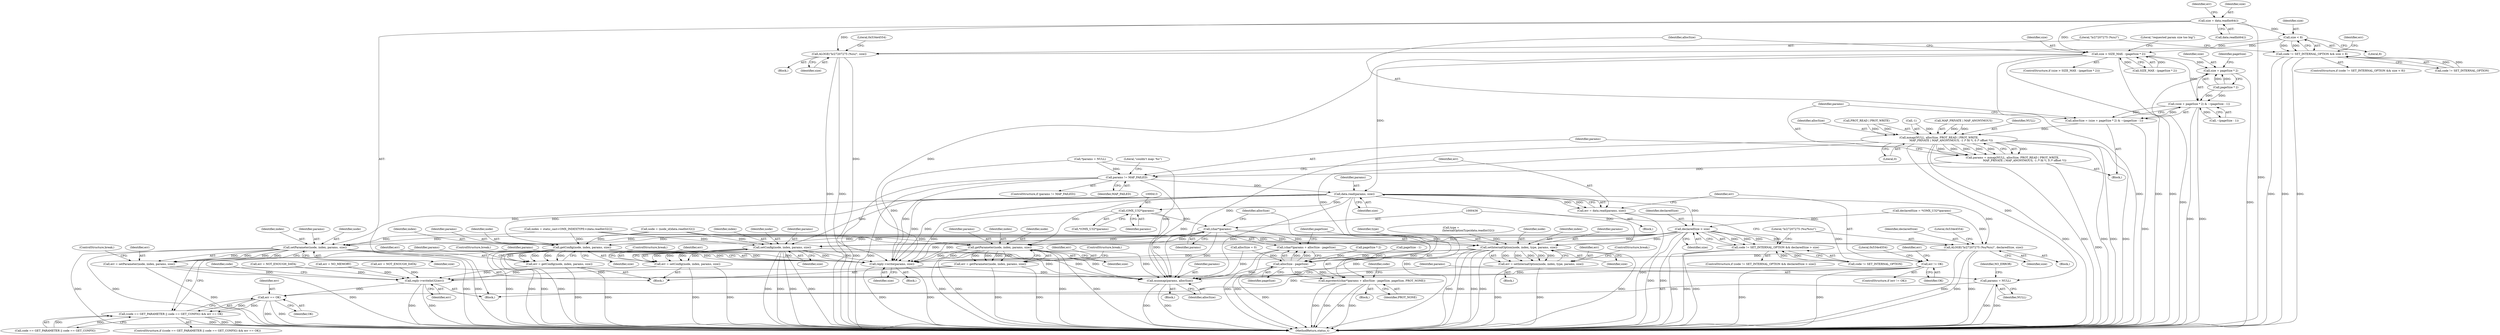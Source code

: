 digraph "0_Android_295c883fe3105b19bcd0f9e07d54c6b589fc5bff@API" {
"1000301" [label="(Call,size = data.readInt64())"];
"1000325" [label="(Call,size < 8)"];
"1000321" [label="(Call,code != SET_INTERNAL_OPTION && size < 8)"];
"1000329" [label="(Call,ALOGE(\"b/27207275 (%zu)\", size))"];
"1000522" [label="(Call,reply->write(params, size))"];
"1000528" [label="(Call,munmap(params, allocSize))"];
"1000347" [label="(Call,size > SIZE_MAX - (pageSize * 2))"];
"1000361" [label="(Call,(size + pageSize * 2) & ~(pageSize - 1))"];
"1000359" [label="(Call,allocSize = (size + pageSize * 2) & ~(pageSize - 1))"];
"1000373" [label="(Call,mmap(NULL, allocSize, PROT_READ | PROT_WRITE,\n                            MAP_PRIVATE | MAP_ANONYMOUS, -1 /* fd */, 0 /* offset */))"];
"1000371" [label="(Call,params = mmap(NULL, allocSize, PROT_READ | PROT_WRITE,\n                            MAP_PRIVATE | MAP_ANONYMOUS, -1 /* fd */, 0 /* offset */))"];
"1000386" [label="(Call,params != MAP_FAILED)"];
"1000392" [label="(Call,data.read(params, size))"];
"1000390" [label="(Call,err = data.read(params, size))"];
"1000396" [label="(Call,err != OK)"];
"1000507" [label="(Call,reply->writeInt32(err))"];
"1000518" [label="(Call,err == OK)"];
"1000510" [label="(Call,(code == GET_PARAMETER || code == GET_CONFIG) && err == OK)"];
"1000412" [label="(Call,(OMX_U32*)params)"];
"1000435" [label="(Call,(char*)params)"];
"1000433" [label="(Call,mprotect((char*)params + allocSize - pageSize, pageSize, PROT_NONE))"];
"1000434" [label="(Call,(char*)params + allocSize - pageSize)"];
"1000449" [label="(Call,getParameter(node, index, params, size))"];
"1000447" [label="(Call,err = getParameter(node, index, params, size))"];
"1000458" [label="(Call,setParameter(node, index, params, size))"];
"1000456" [label="(Call,err = setParameter(node, index, params, size))"];
"1000467" [label="(Call,getConfig(node, index, params, size))"];
"1000465" [label="(Call,err = getConfig(node, index, params, size))"];
"1000476" [label="(Call,setConfig(node, index, params, size))"];
"1000474" [label="(Call,err = setConfig(node, index, params, size))"];
"1000492" [label="(Call,setInternalOption(node, index, type, params, size))"];
"1000490" [label="(Call,err = setInternalOption(node, index, type, params, size))"];
"1000420" [label="(Call,declaredSize > size)"];
"1000416" [label="(Call,code != SET_INTERNAL_OPTION && declaredSize > size)"];
"1000424" [label="(Call,ALOGE(\"b/27207275 (%u/%zu)\", declaredSize, size))"];
"1000438" [label="(Call,allocSize - pageSize)"];
"1000531" [label="(Call,params = NULL)"];
"1000362" [label="(Call,size + pageSize * 2)"];
"1000510" [label="(Call,(code == GET_PARAMETER || code == GET_CONFIG) && err == OK)"];
"1000494" [label="(Identifier,index)"];
"1000333" [label="(Literal,0x534e4554)"];
"1000349" [label="(Call,SIZE_MAX - (pageSize * 2))"];
"1000416" [label="(Call,code != SET_INTERNAL_OPTION && declaredSize > size)"];
"1000427" [label="(Identifier,size)"];
"1000321" [label="(Call,code != SET_INTERNAL_OPTION && size < 8)"];
"1000524" [label="(Identifier,size)"];
"1000384" [label="(Literal,0)"];
"1000440" [label="(Identifier,pageSize)"];
"1000479" [label="(Identifier,params)"];
"1000434" [label="(Call,(char*)params + allocSize - pageSize)"];
"1000325" [label="(Call,size < 8)"];
"1000328" [label="(Block,)"];
"1000420" [label="(Call,declaredSize > size)"];
"1000520" [label="(Identifier,OK)"];
"1000509" [label="(ControlStructure,if ((code == GET_PARAMETER || code == GET_CONFIG) && err == OK))"];
"1000398" [label="(Identifier,OK)"];
"1000337" [label="(Call,err = NO_MEMORY)"];
"1000449" [label="(Call,getParameter(node, index, params, size))"];
"1000348" [label="(Identifier,size)"];
"1000461" [label="(Identifier,params)"];
"1000453" [label="(Identifier,size)"];
"1000374" [label="(Identifier,NULL)"];
"1000295" [label="(Call,index = static_cast<OMX_INDEXTYPE>(data.readInt32()))"];
"1000397" [label="(Identifier,err)"];
"1000496" [label="(Identifier,params)"];
"1000441" [label="(Identifier,pageSize)"];
"1000306" [label="(Identifier,err)"];
"1000382" [label="(Call,-1)"];
"1000421" [label="(Identifier,declaredSize)"];
"1000467" [label="(Call,getConfig(node, index, params, size))"];
"1000472" [label="(ControlStructure,break;)"];
"1000320" [label="(ControlStructure,if (code != SET_INTERNAL_OPTION && size < 8))"];
"1000495" [label="(Identifier,type)"];
"1000485" [label="(Call,type =\n                                        (InternalOptionType)data.readInt32())"];
"1001343" [label="(MethodReturn,status_t)"];
"1000535" [label="(Identifier,NO_ERROR)"];
"1000425" [label="(Literal,\"b/27207275 (%u/%zu)\")"];
"1000338" [label="(Identifier,err)"];
"1000392" [label="(Call,data.read(params, size))"];
"1000375" [label="(Identifier,allocSize)"];
"1000437" [label="(Identifier,params)"];
"1000422" [label="(Identifier,size)"];
"1000451" [label="(Identifier,index)"];
"1000369" [label="(Identifier,pageSize)"];
"1000385" [label="(ControlStructure,if (params != MAP_FAILED))"];
"1000317" [label="(Call,allocSize = 0)"];
"1000459" [label="(Identifier,node)"];
"1000493" [label="(Identifier,node)"];
"1000471" [label="(Identifier,size)"];
"1000405" [label="(Call,err = NOT_ENOUGH_DATA)"];
"1000432" [label="(Block,)"];
"1000394" [label="(Identifier,size)"];
"1000528" [label="(Call,munmap(params, allocSize))"];
"1000511" [label="(Call,code == GET_PARAMETER || code == GET_CONFIG)"];
"1000477" [label="(Identifier,node)"];
"1000491" [label="(Identifier,err)"];
"1000481" [label="(ControlStructure,break;)"];
"1000454" [label="(ControlStructure,break;)"];
"1000497" [label="(Identifier,size)"];
"1000302" [label="(Identifier,size)"];
"1000360" [label="(Identifier,allocSize)"];
"1000356" [label="(Literal,\"requested param size too big\")"];
"1000396" [label="(Call,err != OK)"];
"1000518" [label="(Call,err == OK)"];
"1000530" [label="(Identifier,allocSize)"];
"1000522" [label="(Call,reply->write(params, size))"];
"1000387" [label="(Identifier,params)"];
"1000521" [label="(Block,)"];
"1000423" [label="(Block,)"];
"1000330" [label="(Literal,\"b/27207275 (%zu)\")"];
"1000388" [label="(Identifier,MAP_FAILED)"];
"1000447" [label="(Call,err = getParameter(node, index, params, size))"];
"1000483" [label="(Block,)"];
"1000373" [label="(Call,mmap(NULL, allocSize, PROT_READ | PROT_WRITE,\n                            MAP_PRIVATE | MAP_ANONYMOUS, -1 /* fd */, 0 /* offset */))"];
"1000468" [label="(Identifier,node)"];
"1000361" [label="(Call,(size + pageSize * 2) & ~(pageSize - 1))"];
"1000533" [label="(Identifier,NULL)"];
"1000426" [label="(Identifier,declaredSize)"];
"1000523" [label="(Identifier,params)"];
"1000368" [label="(Call,pageSize - 1)"];
"1000386" [label="(Call,params != MAP_FAILED)"];
"1000362" [label="(Call,size + pageSize * 2)"];
"1000347" [label="(Call,size > SIZE_MAX - (pageSize * 2))"];
"1000376" [label="(Call,PROT_READ | PROT_WRITE)"];
"1000460" [label="(Identifier,index)"];
"1000424" [label="(Call,ALOGE(\"b/27207275 (%u/%zu)\", declaredSize, size))"];
"1000531" [label="(Call,params = NULL)"];
"1000433" [label="(Call,mprotect((char*)params + allocSize - pageSize, pageSize, PROT_NONE))"];
"1000283" [label="(Block,)"];
"1000367" [label="(Call,~(pageSize - 1))"];
"1000476" [label="(Call,setConfig(node, index, params, size))"];
"1000401" [label="(Literal,0x534e4554)"];
"1000508" [label="(Identifier,err)"];
"1000463" [label="(ControlStructure,break;)"];
"1000359" [label="(Call,allocSize = (size + pageSize * 2) & ~(pageSize - 1))"];
"1000442" [label="(Identifier,PROT_NONE)"];
"1000301" [label="(Call,size = data.readInt64())"];
"1000303" [label="(Call,data.readInt64())"];
"1000456" [label="(Call,err = setParameter(node, index, params, size))"];
"1000393" [label="(Identifier,params)"];
"1000389" [label="(Block,)"];
"1000444" [label="(Identifier,code)"];
"1000457" [label="(Identifier,err)"];
"1000462" [label="(Identifier,size)"];
"1000480" [label="(Identifier,size)"];
"1000529" [label="(Identifier,params)"];
"1000526" [label="(Identifier,params)"];
"1000412" [label="(Call,(OMX_U32*)params)"];
"1000465" [label="(Call,err = getConfig(node, index, params, size))"];
"1000475" [label="(Identifier,err)"];
"1000448" [label="(Identifier,err)"];
"1000417" [label="(Call,code != SET_INTERNAL_OPTION)"];
"1000391" [label="(Identifier,err)"];
"1000527" [label="(Block,)"];
"1000450" [label="(Identifier,node)"];
"1000532" [label="(Identifier,params)"];
"1000513" [label="(Identifier,code)"];
"1000466" [label="(Identifier,err)"];
"1000364" [label="(Call,pageSize * 2)"];
"1000458" [label="(Call,setParameter(node, index, params, size))"];
"1000309" [label="(Call,*params = NULL)"];
"1000331" [label="(Identifier,size)"];
"1000346" [label="(ControlStructure,if (size > SIZE_MAX - (pageSize * 2)))"];
"1000429" [label="(Literal,0x534e4554)"];
"1000438" [label="(Call,allocSize - pageSize)"];
"1000411" [label="(Call,*(OMX_U32*)params)"];
"1000379" [label="(Call,MAP_PRIVATE | MAP_ANONYMOUS)"];
"1000435" [label="(Call,(char*)params)"];
"1000498" [label="(ControlStructure,break;)"];
"1000329" [label="(Call,ALOGE(\"b/27207275 (%zu)\", size))"];
"1000305" [label="(Call,err = NOT_ENOUGH_DATA)"];
"1000358" [label="(Block,)"];
"1000372" [label="(Identifier,params)"];
"1000406" [label="(Identifier,err)"];
"1000492" [label="(Call,setInternalOption(node, index, type, params, size))"];
"1000519" [label="(Identifier,err)"];
"1000322" [label="(Call,code != SET_INTERNAL_OPTION)"];
"1000390" [label="(Call,err = data.read(params, size))"];
"1000507" [label="(Call,reply->writeInt32(err))"];
"1000445" [label="(Block,)"];
"1000504" [label="(Literal,\"couldn't map: %s\")"];
"1000439" [label="(Identifier,allocSize)"];
"1000351" [label="(Call,pageSize * 2)"];
"1000490" [label="(Call,err = setInternalOption(node, index, type, params, size))"];
"1000452" [label="(Identifier,params)"];
"1000326" [label="(Identifier,size)"];
"1000469" [label="(Identifier,index)"];
"1000363" [label="(Identifier,size)"];
"1000371" [label="(Call,params = mmap(NULL, allocSize, PROT_READ | PROT_WRITE,\n                            MAP_PRIVATE | MAP_ANONYMOUS, -1 /* fd */, 0 /* offset */))"];
"1000470" [label="(Identifier,params)"];
"1000409" [label="(Call,declaredSize = *(OMX_U32*)params)"];
"1000478" [label="(Identifier,index)"];
"1000395" [label="(ControlStructure,if (err != OK))"];
"1000327" [label="(Literal,8)"];
"1000474" [label="(Call,err = setConfig(node, index, params, size))"];
"1000415" [label="(ControlStructure,if (code != SET_INTERNAL_OPTION && declaredSize > size))"];
"1000289" [label="(Call,node = (node_id)data.readInt32())"];
"1000414" [label="(Identifier,params)"];
"1000301" -> "1000283"  [label="AST: "];
"1000301" -> "1000303"  [label="CFG: "];
"1000302" -> "1000301"  [label="AST: "];
"1000303" -> "1000301"  [label="AST: "];
"1000306" -> "1000301"  [label="CFG: "];
"1000301" -> "1001343"  [label="DDG: "];
"1000301" -> "1000325"  [label="DDG: "];
"1000301" -> "1000329"  [label="DDG: "];
"1000301" -> "1000347"  [label="DDG: "];
"1000325" -> "1000321"  [label="AST: "];
"1000325" -> "1000327"  [label="CFG: "];
"1000326" -> "1000325"  [label="AST: "];
"1000327" -> "1000325"  [label="AST: "];
"1000321" -> "1000325"  [label="CFG: "];
"1000325" -> "1000321"  [label="DDG: "];
"1000325" -> "1000321"  [label="DDG: "];
"1000325" -> "1000329"  [label="DDG: "];
"1000325" -> "1000347"  [label="DDG: "];
"1000321" -> "1000320"  [label="AST: "];
"1000321" -> "1000322"  [label="CFG: "];
"1000322" -> "1000321"  [label="AST: "];
"1000330" -> "1000321"  [label="CFG: "];
"1000338" -> "1000321"  [label="CFG: "];
"1000321" -> "1001343"  [label="DDG: "];
"1000321" -> "1001343"  [label="DDG: "];
"1000321" -> "1001343"  [label="DDG: "];
"1000322" -> "1000321"  [label="DDG: "];
"1000322" -> "1000321"  [label="DDG: "];
"1000329" -> "1000328"  [label="AST: "];
"1000329" -> "1000331"  [label="CFG: "];
"1000330" -> "1000329"  [label="AST: "];
"1000331" -> "1000329"  [label="AST: "];
"1000333" -> "1000329"  [label="CFG: "];
"1000329" -> "1001343"  [label="DDG: "];
"1000329" -> "1001343"  [label="DDG: "];
"1000329" -> "1000522"  [label="DDG: "];
"1000522" -> "1000521"  [label="AST: "];
"1000522" -> "1000524"  [label="CFG: "];
"1000523" -> "1000522"  [label="AST: "];
"1000524" -> "1000522"  [label="AST: "];
"1000526" -> "1000522"  [label="CFG: "];
"1000522" -> "1001343"  [label="DDG: "];
"1000522" -> "1001343"  [label="DDG: "];
"1000309" -> "1000522"  [label="DDG: "];
"1000458" -> "1000522"  [label="DDG: "];
"1000458" -> "1000522"  [label="DDG: "];
"1000435" -> "1000522"  [label="DDG: "];
"1000492" -> "1000522"  [label="DDG: "];
"1000492" -> "1000522"  [label="DDG: "];
"1000386" -> "1000522"  [label="DDG: "];
"1000467" -> "1000522"  [label="DDG: "];
"1000467" -> "1000522"  [label="DDG: "];
"1000412" -> "1000522"  [label="DDG: "];
"1000392" -> "1000522"  [label="DDG: "];
"1000392" -> "1000522"  [label="DDG: "];
"1000476" -> "1000522"  [label="DDG: "];
"1000476" -> "1000522"  [label="DDG: "];
"1000449" -> "1000522"  [label="DDG: "];
"1000449" -> "1000522"  [label="DDG: "];
"1000424" -> "1000522"  [label="DDG: "];
"1000420" -> "1000522"  [label="DDG: "];
"1000347" -> "1000522"  [label="DDG: "];
"1000522" -> "1000528"  [label="DDG: "];
"1000528" -> "1000527"  [label="AST: "];
"1000528" -> "1000530"  [label="CFG: "];
"1000529" -> "1000528"  [label="AST: "];
"1000530" -> "1000528"  [label="AST: "];
"1000532" -> "1000528"  [label="CFG: "];
"1000528" -> "1001343"  [label="DDG: "];
"1000528" -> "1001343"  [label="DDG: "];
"1000309" -> "1000528"  [label="DDG: "];
"1000458" -> "1000528"  [label="DDG: "];
"1000435" -> "1000528"  [label="DDG: "];
"1000492" -> "1000528"  [label="DDG: "];
"1000386" -> "1000528"  [label="DDG: "];
"1000467" -> "1000528"  [label="DDG: "];
"1000412" -> "1000528"  [label="DDG: "];
"1000392" -> "1000528"  [label="DDG: "];
"1000476" -> "1000528"  [label="DDG: "];
"1000449" -> "1000528"  [label="DDG: "];
"1000373" -> "1000528"  [label="DDG: "];
"1000317" -> "1000528"  [label="DDG: "];
"1000438" -> "1000528"  [label="DDG: "];
"1000347" -> "1000346"  [label="AST: "];
"1000347" -> "1000349"  [label="CFG: "];
"1000348" -> "1000347"  [label="AST: "];
"1000349" -> "1000347"  [label="AST: "];
"1000356" -> "1000347"  [label="CFG: "];
"1000360" -> "1000347"  [label="CFG: "];
"1000347" -> "1001343"  [label="DDG: "];
"1000347" -> "1001343"  [label="DDG: "];
"1000347" -> "1001343"  [label="DDG: "];
"1000349" -> "1000347"  [label="DDG: "];
"1000349" -> "1000347"  [label="DDG: "];
"1000347" -> "1000361"  [label="DDG: "];
"1000347" -> "1000362"  [label="DDG: "];
"1000347" -> "1000392"  [label="DDG: "];
"1000361" -> "1000359"  [label="AST: "];
"1000361" -> "1000367"  [label="CFG: "];
"1000362" -> "1000361"  [label="AST: "];
"1000367" -> "1000361"  [label="AST: "];
"1000359" -> "1000361"  [label="CFG: "];
"1000361" -> "1001343"  [label="DDG: "];
"1000361" -> "1001343"  [label="DDG: "];
"1000361" -> "1000359"  [label="DDG: "];
"1000361" -> "1000359"  [label="DDG: "];
"1000364" -> "1000361"  [label="DDG: "];
"1000364" -> "1000361"  [label="DDG: "];
"1000367" -> "1000361"  [label="DDG: "];
"1000359" -> "1000358"  [label="AST: "];
"1000360" -> "1000359"  [label="AST: "];
"1000372" -> "1000359"  [label="CFG: "];
"1000359" -> "1001343"  [label="DDG: "];
"1000359" -> "1000373"  [label="DDG: "];
"1000373" -> "1000371"  [label="AST: "];
"1000373" -> "1000384"  [label="CFG: "];
"1000374" -> "1000373"  [label="AST: "];
"1000375" -> "1000373"  [label="AST: "];
"1000376" -> "1000373"  [label="AST: "];
"1000379" -> "1000373"  [label="AST: "];
"1000382" -> "1000373"  [label="AST: "];
"1000384" -> "1000373"  [label="AST: "];
"1000371" -> "1000373"  [label="CFG: "];
"1000373" -> "1001343"  [label="DDG: "];
"1000373" -> "1001343"  [label="DDG: "];
"1000373" -> "1001343"  [label="DDG: "];
"1000373" -> "1001343"  [label="DDG: "];
"1000373" -> "1001343"  [label="DDG: "];
"1000373" -> "1000371"  [label="DDG: "];
"1000373" -> "1000371"  [label="DDG: "];
"1000373" -> "1000371"  [label="DDG: "];
"1000373" -> "1000371"  [label="DDG: "];
"1000373" -> "1000371"  [label="DDG: "];
"1000373" -> "1000371"  [label="DDG: "];
"1000376" -> "1000373"  [label="DDG: "];
"1000376" -> "1000373"  [label="DDG: "];
"1000379" -> "1000373"  [label="DDG: "];
"1000379" -> "1000373"  [label="DDG: "];
"1000382" -> "1000373"  [label="DDG: "];
"1000373" -> "1000438"  [label="DDG: "];
"1000373" -> "1000531"  [label="DDG: "];
"1000371" -> "1000358"  [label="AST: "];
"1000372" -> "1000371"  [label="AST: "];
"1000387" -> "1000371"  [label="CFG: "];
"1000371" -> "1001343"  [label="DDG: "];
"1000371" -> "1000386"  [label="DDG: "];
"1000386" -> "1000385"  [label="AST: "];
"1000386" -> "1000388"  [label="CFG: "];
"1000387" -> "1000386"  [label="AST: "];
"1000388" -> "1000386"  [label="AST: "];
"1000391" -> "1000386"  [label="CFG: "];
"1000504" -> "1000386"  [label="CFG: "];
"1000386" -> "1001343"  [label="DDG: "];
"1000386" -> "1001343"  [label="DDG: "];
"1000309" -> "1000386"  [label="DDG: "];
"1000386" -> "1000392"  [label="DDG: "];
"1000392" -> "1000390"  [label="AST: "];
"1000392" -> "1000394"  [label="CFG: "];
"1000393" -> "1000392"  [label="AST: "];
"1000394" -> "1000392"  [label="AST: "];
"1000390" -> "1000392"  [label="CFG: "];
"1000392" -> "1001343"  [label="DDG: "];
"1000392" -> "1000390"  [label="DDG: "];
"1000392" -> "1000390"  [label="DDG: "];
"1000392" -> "1000412"  [label="DDG: "];
"1000392" -> "1000420"  [label="DDG: "];
"1000392" -> "1000424"  [label="DDG: "];
"1000392" -> "1000449"  [label="DDG: "];
"1000392" -> "1000458"  [label="DDG: "];
"1000392" -> "1000467"  [label="DDG: "];
"1000392" -> "1000476"  [label="DDG: "];
"1000392" -> "1000492"  [label="DDG: "];
"1000390" -> "1000389"  [label="AST: "];
"1000391" -> "1000390"  [label="AST: "];
"1000397" -> "1000390"  [label="CFG: "];
"1000390" -> "1001343"  [label="DDG: "];
"1000390" -> "1000396"  [label="DDG: "];
"1000396" -> "1000395"  [label="AST: "];
"1000396" -> "1000398"  [label="CFG: "];
"1000397" -> "1000396"  [label="AST: "];
"1000398" -> "1000396"  [label="AST: "];
"1000401" -> "1000396"  [label="CFG: "];
"1000406" -> "1000396"  [label="CFG: "];
"1000396" -> "1001343"  [label="DDG: "];
"1000396" -> "1001343"  [label="DDG: "];
"1000396" -> "1000507"  [label="DDG: "];
"1000396" -> "1000518"  [label="DDG: "];
"1000507" -> "1000283"  [label="AST: "];
"1000507" -> "1000508"  [label="CFG: "];
"1000508" -> "1000507"  [label="AST: "];
"1000513" -> "1000507"  [label="CFG: "];
"1000507" -> "1001343"  [label="DDG: "];
"1000507" -> "1001343"  [label="DDG: "];
"1000456" -> "1000507"  [label="DDG: "];
"1000337" -> "1000507"  [label="DDG: "];
"1000474" -> "1000507"  [label="DDG: "];
"1000405" -> "1000507"  [label="DDG: "];
"1000447" -> "1000507"  [label="DDG: "];
"1000465" -> "1000507"  [label="DDG: "];
"1000490" -> "1000507"  [label="DDG: "];
"1000305" -> "1000507"  [label="DDG: "];
"1000507" -> "1000518"  [label="DDG: "];
"1000518" -> "1000510"  [label="AST: "];
"1000518" -> "1000520"  [label="CFG: "];
"1000519" -> "1000518"  [label="AST: "];
"1000520" -> "1000518"  [label="AST: "];
"1000510" -> "1000518"  [label="CFG: "];
"1000518" -> "1001343"  [label="DDG: "];
"1000518" -> "1001343"  [label="DDG: "];
"1000518" -> "1000510"  [label="DDG: "];
"1000518" -> "1000510"  [label="DDG: "];
"1000510" -> "1000509"  [label="AST: "];
"1000510" -> "1000511"  [label="CFG: "];
"1000511" -> "1000510"  [label="AST: "];
"1000523" -> "1000510"  [label="CFG: "];
"1000526" -> "1000510"  [label="CFG: "];
"1000510" -> "1001343"  [label="DDG: "];
"1000510" -> "1001343"  [label="DDG: "];
"1000510" -> "1001343"  [label="DDG: "];
"1000511" -> "1000510"  [label="DDG: "];
"1000511" -> "1000510"  [label="DDG: "];
"1000412" -> "1000411"  [label="AST: "];
"1000412" -> "1000414"  [label="CFG: "];
"1000413" -> "1000412"  [label="AST: "];
"1000414" -> "1000412"  [label="AST: "];
"1000411" -> "1000412"  [label="CFG: "];
"1000412" -> "1000435"  [label="DDG: "];
"1000435" -> "1000434"  [label="AST: "];
"1000435" -> "1000437"  [label="CFG: "];
"1000436" -> "1000435"  [label="AST: "];
"1000437" -> "1000435"  [label="AST: "];
"1000439" -> "1000435"  [label="CFG: "];
"1000435" -> "1000433"  [label="DDG: "];
"1000435" -> "1000434"  [label="DDG: "];
"1000435" -> "1000449"  [label="DDG: "];
"1000435" -> "1000458"  [label="DDG: "];
"1000435" -> "1000467"  [label="DDG: "];
"1000435" -> "1000476"  [label="DDG: "];
"1000435" -> "1000492"  [label="DDG: "];
"1000433" -> "1000432"  [label="AST: "];
"1000433" -> "1000442"  [label="CFG: "];
"1000434" -> "1000433"  [label="AST: "];
"1000441" -> "1000433"  [label="AST: "];
"1000442" -> "1000433"  [label="AST: "];
"1000444" -> "1000433"  [label="CFG: "];
"1000433" -> "1001343"  [label="DDG: "];
"1000433" -> "1001343"  [label="DDG: "];
"1000433" -> "1001343"  [label="DDG: "];
"1000433" -> "1001343"  [label="DDG: "];
"1000438" -> "1000433"  [label="DDG: "];
"1000438" -> "1000433"  [label="DDG: "];
"1000434" -> "1000438"  [label="CFG: "];
"1000438" -> "1000434"  [label="AST: "];
"1000441" -> "1000434"  [label="CFG: "];
"1000434" -> "1001343"  [label="DDG: "];
"1000434" -> "1001343"  [label="DDG: "];
"1000438" -> "1000434"  [label="DDG: "];
"1000438" -> "1000434"  [label="DDG: "];
"1000449" -> "1000447"  [label="AST: "];
"1000449" -> "1000453"  [label="CFG: "];
"1000450" -> "1000449"  [label="AST: "];
"1000451" -> "1000449"  [label="AST: "];
"1000452" -> "1000449"  [label="AST: "];
"1000453" -> "1000449"  [label="AST: "];
"1000447" -> "1000449"  [label="CFG: "];
"1000449" -> "1001343"  [label="DDG: "];
"1000449" -> "1001343"  [label="DDG: "];
"1000449" -> "1001343"  [label="DDG: "];
"1000449" -> "1001343"  [label="DDG: "];
"1000449" -> "1000447"  [label="DDG: "];
"1000449" -> "1000447"  [label="DDG: "];
"1000449" -> "1000447"  [label="DDG: "];
"1000449" -> "1000447"  [label="DDG: "];
"1000289" -> "1000449"  [label="DDG: "];
"1000295" -> "1000449"  [label="DDG: "];
"1000420" -> "1000449"  [label="DDG: "];
"1000447" -> "1000445"  [label="AST: "];
"1000448" -> "1000447"  [label="AST: "];
"1000454" -> "1000447"  [label="CFG: "];
"1000447" -> "1001343"  [label="DDG: "];
"1000447" -> "1001343"  [label="DDG: "];
"1000458" -> "1000456"  [label="AST: "];
"1000458" -> "1000462"  [label="CFG: "];
"1000459" -> "1000458"  [label="AST: "];
"1000460" -> "1000458"  [label="AST: "];
"1000461" -> "1000458"  [label="AST: "];
"1000462" -> "1000458"  [label="AST: "];
"1000456" -> "1000458"  [label="CFG: "];
"1000458" -> "1001343"  [label="DDG: "];
"1000458" -> "1001343"  [label="DDG: "];
"1000458" -> "1001343"  [label="DDG: "];
"1000458" -> "1001343"  [label="DDG: "];
"1000458" -> "1000456"  [label="DDG: "];
"1000458" -> "1000456"  [label="DDG: "];
"1000458" -> "1000456"  [label="DDG: "];
"1000458" -> "1000456"  [label="DDG: "];
"1000289" -> "1000458"  [label="DDG: "];
"1000295" -> "1000458"  [label="DDG: "];
"1000420" -> "1000458"  [label="DDG: "];
"1000456" -> "1000445"  [label="AST: "];
"1000457" -> "1000456"  [label="AST: "];
"1000463" -> "1000456"  [label="CFG: "];
"1000456" -> "1001343"  [label="DDG: "];
"1000456" -> "1001343"  [label="DDG: "];
"1000467" -> "1000465"  [label="AST: "];
"1000467" -> "1000471"  [label="CFG: "];
"1000468" -> "1000467"  [label="AST: "];
"1000469" -> "1000467"  [label="AST: "];
"1000470" -> "1000467"  [label="AST: "];
"1000471" -> "1000467"  [label="AST: "];
"1000465" -> "1000467"  [label="CFG: "];
"1000467" -> "1001343"  [label="DDG: "];
"1000467" -> "1001343"  [label="DDG: "];
"1000467" -> "1001343"  [label="DDG: "];
"1000467" -> "1001343"  [label="DDG: "];
"1000467" -> "1000465"  [label="DDG: "];
"1000467" -> "1000465"  [label="DDG: "];
"1000467" -> "1000465"  [label="DDG: "];
"1000467" -> "1000465"  [label="DDG: "];
"1000289" -> "1000467"  [label="DDG: "];
"1000295" -> "1000467"  [label="DDG: "];
"1000420" -> "1000467"  [label="DDG: "];
"1000465" -> "1000445"  [label="AST: "];
"1000466" -> "1000465"  [label="AST: "];
"1000472" -> "1000465"  [label="CFG: "];
"1000465" -> "1001343"  [label="DDG: "];
"1000465" -> "1001343"  [label="DDG: "];
"1000476" -> "1000474"  [label="AST: "];
"1000476" -> "1000480"  [label="CFG: "];
"1000477" -> "1000476"  [label="AST: "];
"1000478" -> "1000476"  [label="AST: "];
"1000479" -> "1000476"  [label="AST: "];
"1000480" -> "1000476"  [label="AST: "];
"1000474" -> "1000476"  [label="CFG: "];
"1000476" -> "1001343"  [label="DDG: "];
"1000476" -> "1001343"  [label="DDG: "];
"1000476" -> "1001343"  [label="DDG: "];
"1000476" -> "1001343"  [label="DDG: "];
"1000476" -> "1000474"  [label="DDG: "];
"1000476" -> "1000474"  [label="DDG: "];
"1000476" -> "1000474"  [label="DDG: "];
"1000476" -> "1000474"  [label="DDG: "];
"1000289" -> "1000476"  [label="DDG: "];
"1000295" -> "1000476"  [label="DDG: "];
"1000420" -> "1000476"  [label="DDG: "];
"1000474" -> "1000445"  [label="AST: "];
"1000475" -> "1000474"  [label="AST: "];
"1000481" -> "1000474"  [label="CFG: "];
"1000474" -> "1001343"  [label="DDG: "];
"1000474" -> "1001343"  [label="DDG: "];
"1000492" -> "1000490"  [label="AST: "];
"1000492" -> "1000497"  [label="CFG: "];
"1000493" -> "1000492"  [label="AST: "];
"1000494" -> "1000492"  [label="AST: "];
"1000495" -> "1000492"  [label="AST: "];
"1000496" -> "1000492"  [label="AST: "];
"1000497" -> "1000492"  [label="AST: "];
"1000490" -> "1000492"  [label="CFG: "];
"1000492" -> "1001343"  [label="DDG: "];
"1000492" -> "1001343"  [label="DDG: "];
"1000492" -> "1001343"  [label="DDG: "];
"1000492" -> "1001343"  [label="DDG: "];
"1000492" -> "1001343"  [label="DDG: "];
"1000492" -> "1000490"  [label="DDG: "];
"1000492" -> "1000490"  [label="DDG: "];
"1000492" -> "1000490"  [label="DDG: "];
"1000492" -> "1000490"  [label="DDG: "];
"1000492" -> "1000490"  [label="DDG: "];
"1000289" -> "1000492"  [label="DDG: "];
"1000295" -> "1000492"  [label="DDG: "];
"1000485" -> "1000492"  [label="DDG: "];
"1000420" -> "1000492"  [label="DDG: "];
"1000490" -> "1000483"  [label="AST: "];
"1000491" -> "1000490"  [label="AST: "];
"1000498" -> "1000490"  [label="CFG: "];
"1000490" -> "1001343"  [label="DDG: "];
"1000490" -> "1001343"  [label="DDG: "];
"1000420" -> "1000416"  [label="AST: "];
"1000420" -> "1000422"  [label="CFG: "];
"1000421" -> "1000420"  [label="AST: "];
"1000422" -> "1000420"  [label="AST: "];
"1000416" -> "1000420"  [label="CFG: "];
"1000420" -> "1001343"  [label="DDG: "];
"1000420" -> "1001343"  [label="DDG: "];
"1000420" -> "1000416"  [label="DDG: "];
"1000420" -> "1000416"  [label="DDG: "];
"1000409" -> "1000420"  [label="DDG: "];
"1000420" -> "1000424"  [label="DDG: "];
"1000420" -> "1000424"  [label="DDG: "];
"1000416" -> "1000415"  [label="AST: "];
"1000416" -> "1000417"  [label="CFG: "];
"1000417" -> "1000416"  [label="AST: "];
"1000425" -> "1000416"  [label="CFG: "];
"1000436" -> "1000416"  [label="CFG: "];
"1000416" -> "1001343"  [label="DDG: "];
"1000416" -> "1001343"  [label="DDG: "];
"1000416" -> "1001343"  [label="DDG: "];
"1000417" -> "1000416"  [label="DDG: "];
"1000417" -> "1000416"  [label="DDG: "];
"1000424" -> "1000423"  [label="AST: "];
"1000424" -> "1000427"  [label="CFG: "];
"1000425" -> "1000424"  [label="AST: "];
"1000426" -> "1000424"  [label="AST: "];
"1000427" -> "1000424"  [label="AST: "];
"1000429" -> "1000424"  [label="CFG: "];
"1000424" -> "1001343"  [label="DDG: "];
"1000424" -> "1001343"  [label="DDG: "];
"1000424" -> "1001343"  [label="DDG: "];
"1000409" -> "1000424"  [label="DDG: "];
"1000438" -> "1000440"  [label="CFG: "];
"1000439" -> "1000438"  [label="AST: "];
"1000440" -> "1000438"  [label="AST: "];
"1000438" -> "1001343"  [label="DDG: "];
"1000317" -> "1000438"  [label="DDG: "];
"1000368" -> "1000438"  [label="DDG: "];
"1000351" -> "1000438"  [label="DDG: "];
"1000531" -> "1000283"  [label="AST: "];
"1000531" -> "1000533"  [label="CFG: "];
"1000532" -> "1000531"  [label="AST: "];
"1000533" -> "1000531"  [label="AST: "];
"1000535" -> "1000531"  [label="CFG: "];
"1000531" -> "1001343"  [label="DDG: "];
"1000531" -> "1001343"  [label="DDG: "];
"1000362" -> "1000364"  [label="CFG: "];
"1000363" -> "1000362"  [label="AST: "];
"1000364" -> "1000362"  [label="AST: "];
"1000369" -> "1000362"  [label="CFG: "];
"1000362" -> "1001343"  [label="DDG: "];
"1000362" -> "1001343"  [label="DDG: "];
"1000364" -> "1000362"  [label="DDG: "];
"1000364" -> "1000362"  [label="DDG: "];
}
